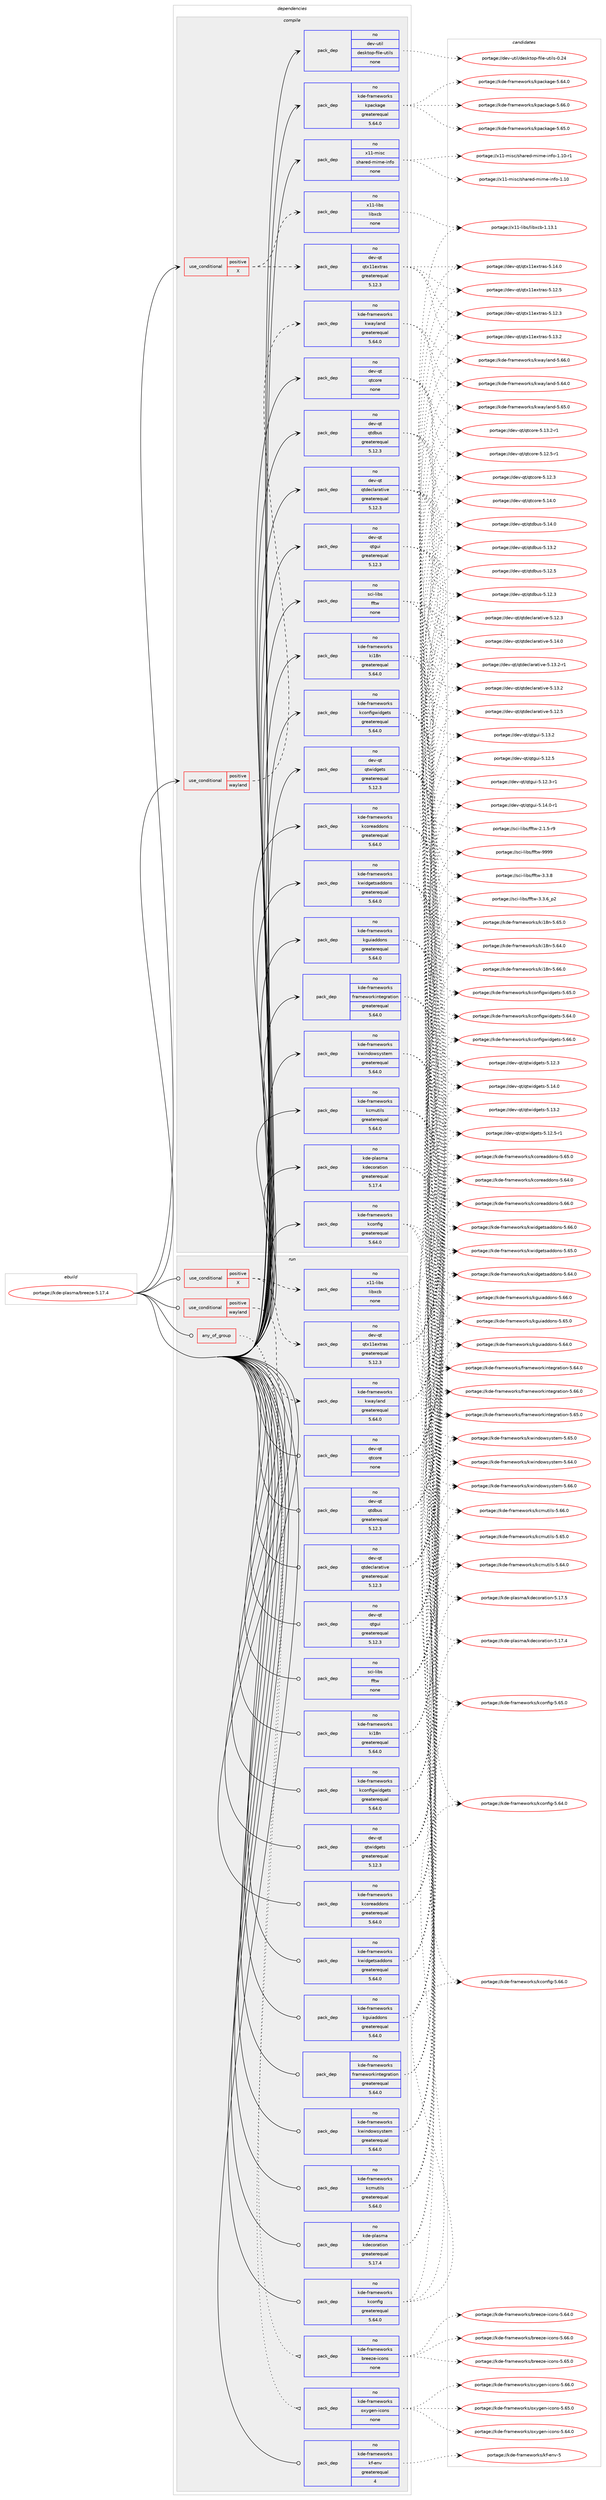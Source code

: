 digraph prolog {

# *************
# Graph options
# *************

newrank=true;
concentrate=true;
compound=true;
graph [rankdir=LR,fontname=Helvetica,fontsize=10,ranksep=1.5];#, ranksep=2.5, nodesep=0.2];
edge  [arrowhead=vee];
node  [fontname=Helvetica,fontsize=10];

# **********
# The ebuild
# **********

subgraph cluster_leftcol {
color=gray;
rank=same;
label=<<i>ebuild</i>>;
id [label="portage://kde-plasma/breeze-5.17.4", color=red, width=4, href="../kde-plasma/breeze-5.17.4.svg"];
}

# ****************
# The dependencies
# ****************

subgraph cluster_midcol {
color=gray;
label=<<i>dependencies</i>>;
subgraph cluster_compile {
fillcolor="#eeeeee";
style=filled;
label=<<i>compile</i>>;
subgraph cond55020 {
dependency242885 [label=<<TABLE BORDER="0" CELLBORDER="1" CELLSPACING="0" CELLPADDING="4"><TR><TD ROWSPAN="3" CELLPADDING="10">use_conditional</TD></TR><TR><TD>positive</TD></TR><TR><TD>X</TD></TR></TABLE>>, shape=none, color=red];
subgraph pack184090 {
dependency242886 [label=<<TABLE BORDER="0" CELLBORDER="1" CELLSPACING="0" CELLPADDING="4" WIDTH="220"><TR><TD ROWSPAN="6" CELLPADDING="30">pack_dep</TD></TR><TR><TD WIDTH="110">no</TD></TR><TR><TD>dev-qt</TD></TR><TR><TD>qtx11extras</TD></TR><TR><TD>greaterequal</TD></TR><TR><TD>5.12.3</TD></TR></TABLE>>, shape=none, color=blue];
}
dependency242885:e -> dependency242886:w [weight=20,style="dashed",arrowhead="vee"];
subgraph pack184091 {
dependency242887 [label=<<TABLE BORDER="0" CELLBORDER="1" CELLSPACING="0" CELLPADDING="4" WIDTH="220"><TR><TD ROWSPAN="6" CELLPADDING="30">pack_dep</TD></TR><TR><TD WIDTH="110">no</TD></TR><TR><TD>x11-libs</TD></TR><TR><TD>libxcb</TD></TR><TR><TD>none</TD></TR><TR><TD></TD></TR></TABLE>>, shape=none, color=blue];
}
dependency242885:e -> dependency242887:w [weight=20,style="dashed",arrowhead="vee"];
}
id:e -> dependency242885:w [weight=20,style="solid",arrowhead="vee"];
subgraph cond55021 {
dependency242888 [label=<<TABLE BORDER="0" CELLBORDER="1" CELLSPACING="0" CELLPADDING="4"><TR><TD ROWSPAN="3" CELLPADDING="10">use_conditional</TD></TR><TR><TD>positive</TD></TR><TR><TD>wayland</TD></TR></TABLE>>, shape=none, color=red];
subgraph pack184092 {
dependency242889 [label=<<TABLE BORDER="0" CELLBORDER="1" CELLSPACING="0" CELLPADDING="4" WIDTH="220"><TR><TD ROWSPAN="6" CELLPADDING="30">pack_dep</TD></TR><TR><TD WIDTH="110">no</TD></TR><TR><TD>kde-frameworks</TD></TR><TR><TD>kwayland</TD></TR><TR><TD>greaterequal</TD></TR><TR><TD>5.64.0</TD></TR></TABLE>>, shape=none, color=blue];
}
dependency242888:e -> dependency242889:w [weight=20,style="dashed",arrowhead="vee"];
}
id:e -> dependency242888:w [weight=20,style="solid",arrowhead="vee"];
subgraph pack184093 {
dependency242890 [label=<<TABLE BORDER="0" CELLBORDER="1" CELLSPACING="0" CELLPADDING="4" WIDTH="220"><TR><TD ROWSPAN="6" CELLPADDING="30">pack_dep</TD></TR><TR><TD WIDTH="110">no</TD></TR><TR><TD>dev-qt</TD></TR><TR><TD>qtcore</TD></TR><TR><TD>none</TD></TR><TR><TD></TD></TR></TABLE>>, shape=none, color=blue];
}
id:e -> dependency242890:w [weight=20,style="solid",arrowhead="vee"];
subgraph pack184094 {
dependency242891 [label=<<TABLE BORDER="0" CELLBORDER="1" CELLSPACING="0" CELLPADDING="4" WIDTH="220"><TR><TD ROWSPAN="6" CELLPADDING="30">pack_dep</TD></TR><TR><TD WIDTH="110">no</TD></TR><TR><TD>dev-qt</TD></TR><TR><TD>qtdbus</TD></TR><TR><TD>greaterequal</TD></TR><TR><TD>5.12.3</TD></TR></TABLE>>, shape=none, color=blue];
}
id:e -> dependency242891:w [weight=20,style="solid",arrowhead="vee"];
subgraph pack184095 {
dependency242892 [label=<<TABLE BORDER="0" CELLBORDER="1" CELLSPACING="0" CELLPADDING="4" WIDTH="220"><TR><TD ROWSPAN="6" CELLPADDING="30">pack_dep</TD></TR><TR><TD WIDTH="110">no</TD></TR><TR><TD>dev-qt</TD></TR><TR><TD>qtdeclarative</TD></TR><TR><TD>greaterequal</TD></TR><TR><TD>5.12.3</TD></TR></TABLE>>, shape=none, color=blue];
}
id:e -> dependency242892:w [weight=20,style="solid",arrowhead="vee"];
subgraph pack184096 {
dependency242893 [label=<<TABLE BORDER="0" CELLBORDER="1" CELLSPACING="0" CELLPADDING="4" WIDTH="220"><TR><TD ROWSPAN="6" CELLPADDING="30">pack_dep</TD></TR><TR><TD WIDTH="110">no</TD></TR><TR><TD>dev-qt</TD></TR><TR><TD>qtgui</TD></TR><TR><TD>greaterequal</TD></TR><TR><TD>5.12.3</TD></TR></TABLE>>, shape=none, color=blue];
}
id:e -> dependency242893:w [weight=20,style="solid",arrowhead="vee"];
subgraph pack184097 {
dependency242894 [label=<<TABLE BORDER="0" CELLBORDER="1" CELLSPACING="0" CELLPADDING="4" WIDTH="220"><TR><TD ROWSPAN="6" CELLPADDING="30">pack_dep</TD></TR><TR><TD WIDTH="110">no</TD></TR><TR><TD>dev-qt</TD></TR><TR><TD>qtwidgets</TD></TR><TR><TD>greaterequal</TD></TR><TR><TD>5.12.3</TD></TR></TABLE>>, shape=none, color=blue];
}
id:e -> dependency242894:w [weight=20,style="solid",arrowhead="vee"];
subgraph pack184098 {
dependency242895 [label=<<TABLE BORDER="0" CELLBORDER="1" CELLSPACING="0" CELLPADDING="4" WIDTH="220"><TR><TD ROWSPAN="6" CELLPADDING="30">pack_dep</TD></TR><TR><TD WIDTH="110">no</TD></TR><TR><TD>dev-util</TD></TR><TR><TD>desktop-file-utils</TD></TR><TR><TD>none</TD></TR><TR><TD></TD></TR></TABLE>>, shape=none, color=blue];
}
id:e -> dependency242895:w [weight=20,style="solid",arrowhead="vee"];
subgraph pack184099 {
dependency242896 [label=<<TABLE BORDER="0" CELLBORDER="1" CELLSPACING="0" CELLPADDING="4" WIDTH="220"><TR><TD ROWSPAN="6" CELLPADDING="30">pack_dep</TD></TR><TR><TD WIDTH="110">no</TD></TR><TR><TD>kde-frameworks</TD></TR><TR><TD>frameworkintegration</TD></TR><TR><TD>greaterequal</TD></TR><TR><TD>5.64.0</TD></TR></TABLE>>, shape=none, color=blue];
}
id:e -> dependency242896:w [weight=20,style="solid",arrowhead="vee"];
subgraph pack184100 {
dependency242897 [label=<<TABLE BORDER="0" CELLBORDER="1" CELLSPACING="0" CELLPADDING="4" WIDTH="220"><TR><TD ROWSPAN="6" CELLPADDING="30">pack_dep</TD></TR><TR><TD WIDTH="110">no</TD></TR><TR><TD>kde-frameworks</TD></TR><TR><TD>kcmutils</TD></TR><TR><TD>greaterequal</TD></TR><TR><TD>5.64.0</TD></TR></TABLE>>, shape=none, color=blue];
}
id:e -> dependency242897:w [weight=20,style="solid",arrowhead="vee"];
subgraph pack184101 {
dependency242898 [label=<<TABLE BORDER="0" CELLBORDER="1" CELLSPACING="0" CELLPADDING="4" WIDTH="220"><TR><TD ROWSPAN="6" CELLPADDING="30">pack_dep</TD></TR><TR><TD WIDTH="110">no</TD></TR><TR><TD>kde-frameworks</TD></TR><TR><TD>kconfig</TD></TR><TR><TD>greaterequal</TD></TR><TR><TD>5.64.0</TD></TR></TABLE>>, shape=none, color=blue];
}
id:e -> dependency242898:w [weight=20,style="solid",arrowhead="vee"];
subgraph pack184102 {
dependency242899 [label=<<TABLE BORDER="0" CELLBORDER="1" CELLSPACING="0" CELLPADDING="4" WIDTH="220"><TR><TD ROWSPAN="6" CELLPADDING="30">pack_dep</TD></TR><TR><TD WIDTH="110">no</TD></TR><TR><TD>kde-frameworks</TD></TR><TR><TD>kconfigwidgets</TD></TR><TR><TD>greaterequal</TD></TR><TR><TD>5.64.0</TD></TR></TABLE>>, shape=none, color=blue];
}
id:e -> dependency242899:w [weight=20,style="solid",arrowhead="vee"];
subgraph pack184103 {
dependency242900 [label=<<TABLE BORDER="0" CELLBORDER="1" CELLSPACING="0" CELLPADDING="4" WIDTH="220"><TR><TD ROWSPAN="6" CELLPADDING="30">pack_dep</TD></TR><TR><TD WIDTH="110">no</TD></TR><TR><TD>kde-frameworks</TD></TR><TR><TD>kcoreaddons</TD></TR><TR><TD>greaterequal</TD></TR><TR><TD>5.64.0</TD></TR></TABLE>>, shape=none, color=blue];
}
id:e -> dependency242900:w [weight=20,style="solid",arrowhead="vee"];
subgraph pack184104 {
dependency242901 [label=<<TABLE BORDER="0" CELLBORDER="1" CELLSPACING="0" CELLPADDING="4" WIDTH="220"><TR><TD ROWSPAN="6" CELLPADDING="30">pack_dep</TD></TR><TR><TD WIDTH="110">no</TD></TR><TR><TD>kde-frameworks</TD></TR><TR><TD>kguiaddons</TD></TR><TR><TD>greaterequal</TD></TR><TR><TD>5.64.0</TD></TR></TABLE>>, shape=none, color=blue];
}
id:e -> dependency242901:w [weight=20,style="solid",arrowhead="vee"];
subgraph pack184105 {
dependency242902 [label=<<TABLE BORDER="0" CELLBORDER="1" CELLSPACING="0" CELLPADDING="4" WIDTH="220"><TR><TD ROWSPAN="6" CELLPADDING="30">pack_dep</TD></TR><TR><TD WIDTH="110">no</TD></TR><TR><TD>kde-frameworks</TD></TR><TR><TD>ki18n</TD></TR><TR><TD>greaterequal</TD></TR><TR><TD>5.64.0</TD></TR></TABLE>>, shape=none, color=blue];
}
id:e -> dependency242902:w [weight=20,style="solid",arrowhead="vee"];
subgraph pack184106 {
dependency242903 [label=<<TABLE BORDER="0" CELLBORDER="1" CELLSPACING="0" CELLPADDING="4" WIDTH="220"><TR><TD ROWSPAN="6" CELLPADDING="30">pack_dep</TD></TR><TR><TD WIDTH="110">no</TD></TR><TR><TD>kde-frameworks</TD></TR><TR><TD>kpackage</TD></TR><TR><TD>greaterequal</TD></TR><TR><TD>5.64.0</TD></TR></TABLE>>, shape=none, color=blue];
}
id:e -> dependency242903:w [weight=20,style="solid",arrowhead="vee"];
subgraph pack184107 {
dependency242904 [label=<<TABLE BORDER="0" CELLBORDER="1" CELLSPACING="0" CELLPADDING="4" WIDTH="220"><TR><TD ROWSPAN="6" CELLPADDING="30">pack_dep</TD></TR><TR><TD WIDTH="110">no</TD></TR><TR><TD>kde-frameworks</TD></TR><TR><TD>kwidgetsaddons</TD></TR><TR><TD>greaterequal</TD></TR><TR><TD>5.64.0</TD></TR></TABLE>>, shape=none, color=blue];
}
id:e -> dependency242904:w [weight=20,style="solid",arrowhead="vee"];
subgraph pack184108 {
dependency242905 [label=<<TABLE BORDER="0" CELLBORDER="1" CELLSPACING="0" CELLPADDING="4" WIDTH="220"><TR><TD ROWSPAN="6" CELLPADDING="30">pack_dep</TD></TR><TR><TD WIDTH="110">no</TD></TR><TR><TD>kde-frameworks</TD></TR><TR><TD>kwindowsystem</TD></TR><TR><TD>greaterequal</TD></TR><TR><TD>5.64.0</TD></TR></TABLE>>, shape=none, color=blue];
}
id:e -> dependency242905:w [weight=20,style="solid",arrowhead="vee"];
subgraph pack184109 {
dependency242906 [label=<<TABLE BORDER="0" CELLBORDER="1" CELLSPACING="0" CELLPADDING="4" WIDTH="220"><TR><TD ROWSPAN="6" CELLPADDING="30">pack_dep</TD></TR><TR><TD WIDTH="110">no</TD></TR><TR><TD>kde-plasma</TD></TR><TR><TD>kdecoration</TD></TR><TR><TD>greaterequal</TD></TR><TR><TD>5.17.4</TD></TR></TABLE>>, shape=none, color=blue];
}
id:e -> dependency242906:w [weight=20,style="solid",arrowhead="vee"];
subgraph pack184110 {
dependency242907 [label=<<TABLE BORDER="0" CELLBORDER="1" CELLSPACING="0" CELLPADDING="4" WIDTH="220"><TR><TD ROWSPAN="6" CELLPADDING="30">pack_dep</TD></TR><TR><TD WIDTH="110">no</TD></TR><TR><TD>sci-libs</TD></TR><TR><TD>fftw</TD></TR><TR><TD>none</TD></TR><TR><TD></TD></TR></TABLE>>, shape=none, color=blue];
}
id:e -> dependency242907:w [weight=20,style="solid",arrowhead="vee"];
subgraph pack184111 {
dependency242908 [label=<<TABLE BORDER="0" CELLBORDER="1" CELLSPACING="0" CELLPADDING="4" WIDTH="220"><TR><TD ROWSPAN="6" CELLPADDING="30">pack_dep</TD></TR><TR><TD WIDTH="110">no</TD></TR><TR><TD>x11-misc</TD></TR><TR><TD>shared-mime-info</TD></TR><TR><TD>none</TD></TR><TR><TD></TD></TR></TABLE>>, shape=none, color=blue];
}
id:e -> dependency242908:w [weight=20,style="solid",arrowhead="vee"];
}
subgraph cluster_compileandrun {
fillcolor="#eeeeee";
style=filled;
label=<<i>compile and run</i>>;
}
subgraph cluster_run {
fillcolor="#eeeeee";
style=filled;
label=<<i>run</i>>;
subgraph any3590 {
dependency242909 [label=<<TABLE BORDER="0" CELLBORDER="1" CELLSPACING="0" CELLPADDING="4"><TR><TD CELLPADDING="10">any_of_group</TD></TR></TABLE>>, shape=none, color=red];subgraph pack184112 {
dependency242910 [label=<<TABLE BORDER="0" CELLBORDER="1" CELLSPACING="0" CELLPADDING="4" WIDTH="220"><TR><TD ROWSPAN="6" CELLPADDING="30">pack_dep</TD></TR><TR><TD WIDTH="110">no</TD></TR><TR><TD>kde-frameworks</TD></TR><TR><TD>breeze-icons</TD></TR><TR><TD>none</TD></TR><TR><TD></TD></TR></TABLE>>, shape=none, color=blue];
}
dependency242909:e -> dependency242910:w [weight=20,style="dotted",arrowhead="oinv"];
subgraph pack184113 {
dependency242911 [label=<<TABLE BORDER="0" CELLBORDER="1" CELLSPACING="0" CELLPADDING="4" WIDTH="220"><TR><TD ROWSPAN="6" CELLPADDING="30">pack_dep</TD></TR><TR><TD WIDTH="110">no</TD></TR><TR><TD>kde-frameworks</TD></TR><TR><TD>oxygen-icons</TD></TR><TR><TD>none</TD></TR><TR><TD></TD></TR></TABLE>>, shape=none, color=blue];
}
dependency242909:e -> dependency242911:w [weight=20,style="dotted",arrowhead="oinv"];
}
id:e -> dependency242909:w [weight=20,style="solid",arrowhead="odot"];
subgraph cond55022 {
dependency242912 [label=<<TABLE BORDER="0" CELLBORDER="1" CELLSPACING="0" CELLPADDING="4"><TR><TD ROWSPAN="3" CELLPADDING="10">use_conditional</TD></TR><TR><TD>positive</TD></TR><TR><TD>X</TD></TR></TABLE>>, shape=none, color=red];
subgraph pack184114 {
dependency242913 [label=<<TABLE BORDER="0" CELLBORDER="1" CELLSPACING="0" CELLPADDING="4" WIDTH="220"><TR><TD ROWSPAN="6" CELLPADDING="30">pack_dep</TD></TR><TR><TD WIDTH="110">no</TD></TR><TR><TD>dev-qt</TD></TR><TR><TD>qtx11extras</TD></TR><TR><TD>greaterequal</TD></TR><TR><TD>5.12.3</TD></TR></TABLE>>, shape=none, color=blue];
}
dependency242912:e -> dependency242913:w [weight=20,style="dashed",arrowhead="vee"];
subgraph pack184115 {
dependency242914 [label=<<TABLE BORDER="0" CELLBORDER="1" CELLSPACING="0" CELLPADDING="4" WIDTH="220"><TR><TD ROWSPAN="6" CELLPADDING="30">pack_dep</TD></TR><TR><TD WIDTH="110">no</TD></TR><TR><TD>x11-libs</TD></TR><TR><TD>libxcb</TD></TR><TR><TD>none</TD></TR><TR><TD></TD></TR></TABLE>>, shape=none, color=blue];
}
dependency242912:e -> dependency242914:w [weight=20,style="dashed",arrowhead="vee"];
}
id:e -> dependency242912:w [weight=20,style="solid",arrowhead="odot"];
subgraph cond55023 {
dependency242915 [label=<<TABLE BORDER="0" CELLBORDER="1" CELLSPACING="0" CELLPADDING="4"><TR><TD ROWSPAN="3" CELLPADDING="10">use_conditional</TD></TR><TR><TD>positive</TD></TR><TR><TD>wayland</TD></TR></TABLE>>, shape=none, color=red];
subgraph pack184116 {
dependency242916 [label=<<TABLE BORDER="0" CELLBORDER="1" CELLSPACING="0" CELLPADDING="4" WIDTH="220"><TR><TD ROWSPAN="6" CELLPADDING="30">pack_dep</TD></TR><TR><TD WIDTH="110">no</TD></TR><TR><TD>kde-frameworks</TD></TR><TR><TD>kwayland</TD></TR><TR><TD>greaterequal</TD></TR><TR><TD>5.64.0</TD></TR></TABLE>>, shape=none, color=blue];
}
dependency242915:e -> dependency242916:w [weight=20,style="dashed",arrowhead="vee"];
}
id:e -> dependency242915:w [weight=20,style="solid",arrowhead="odot"];
subgraph pack184117 {
dependency242917 [label=<<TABLE BORDER="0" CELLBORDER="1" CELLSPACING="0" CELLPADDING="4" WIDTH="220"><TR><TD ROWSPAN="6" CELLPADDING="30">pack_dep</TD></TR><TR><TD WIDTH="110">no</TD></TR><TR><TD>dev-qt</TD></TR><TR><TD>qtcore</TD></TR><TR><TD>none</TD></TR><TR><TD></TD></TR></TABLE>>, shape=none, color=blue];
}
id:e -> dependency242917:w [weight=20,style="solid",arrowhead="odot"];
subgraph pack184118 {
dependency242918 [label=<<TABLE BORDER="0" CELLBORDER="1" CELLSPACING="0" CELLPADDING="4" WIDTH="220"><TR><TD ROWSPAN="6" CELLPADDING="30">pack_dep</TD></TR><TR><TD WIDTH="110">no</TD></TR><TR><TD>dev-qt</TD></TR><TR><TD>qtdbus</TD></TR><TR><TD>greaterequal</TD></TR><TR><TD>5.12.3</TD></TR></TABLE>>, shape=none, color=blue];
}
id:e -> dependency242918:w [weight=20,style="solid",arrowhead="odot"];
subgraph pack184119 {
dependency242919 [label=<<TABLE BORDER="0" CELLBORDER="1" CELLSPACING="0" CELLPADDING="4" WIDTH="220"><TR><TD ROWSPAN="6" CELLPADDING="30">pack_dep</TD></TR><TR><TD WIDTH="110">no</TD></TR><TR><TD>dev-qt</TD></TR><TR><TD>qtdeclarative</TD></TR><TR><TD>greaterequal</TD></TR><TR><TD>5.12.3</TD></TR></TABLE>>, shape=none, color=blue];
}
id:e -> dependency242919:w [weight=20,style="solid",arrowhead="odot"];
subgraph pack184120 {
dependency242920 [label=<<TABLE BORDER="0" CELLBORDER="1" CELLSPACING="0" CELLPADDING="4" WIDTH="220"><TR><TD ROWSPAN="6" CELLPADDING="30">pack_dep</TD></TR><TR><TD WIDTH="110">no</TD></TR><TR><TD>dev-qt</TD></TR><TR><TD>qtgui</TD></TR><TR><TD>greaterequal</TD></TR><TR><TD>5.12.3</TD></TR></TABLE>>, shape=none, color=blue];
}
id:e -> dependency242920:w [weight=20,style="solid",arrowhead="odot"];
subgraph pack184121 {
dependency242921 [label=<<TABLE BORDER="0" CELLBORDER="1" CELLSPACING="0" CELLPADDING="4" WIDTH="220"><TR><TD ROWSPAN="6" CELLPADDING="30">pack_dep</TD></TR><TR><TD WIDTH="110">no</TD></TR><TR><TD>dev-qt</TD></TR><TR><TD>qtwidgets</TD></TR><TR><TD>greaterequal</TD></TR><TR><TD>5.12.3</TD></TR></TABLE>>, shape=none, color=blue];
}
id:e -> dependency242921:w [weight=20,style="solid",arrowhead="odot"];
subgraph pack184122 {
dependency242922 [label=<<TABLE BORDER="0" CELLBORDER="1" CELLSPACING="0" CELLPADDING="4" WIDTH="220"><TR><TD ROWSPAN="6" CELLPADDING="30">pack_dep</TD></TR><TR><TD WIDTH="110">no</TD></TR><TR><TD>kde-frameworks</TD></TR><TR><TD>frameworkintegration</TD></TR><TR><TD>greaterequal</TD></TR><TR><TD>5.64.0</TD></TR></TABLE>>, shape=none, color=blue];
}
id:e -> dependency242922:w [weight=20,style="solid",arrowhead="odot"];
subgraph pack184123 {
dependency242923 [label=<<TABLE BORDER="0" CELLBORDER="1" CELLSPACING="0" CELLPADDING="4" WIDTH="220"><TR><TD ROWSPAN="6" CELLPADDING="30">pack_dep</TD></TR><TR><TD WIDTH="110">no</TD></TR><TR><TD>kde-frameworks</TD></TR><TR><TD>kcmutils</TD></TR><TR><TD>greaterequal</TD></TR><TR><TD>5.64.0</TD></TR></TABLE>>, shape=none, color=blue];
}
id:e -> dependency242923:w [weight=20,style="solid",arrowhead="odot"];
subgraph pack184124 {
dependency242924 [label=<<TABLE BORDER="0" CELLBORDER="1" CELLSPACING="0" CELLPADDING="4" WIDTH="220"><TR><TD ROWSPAN="6" CELLPADDING="30">pack_dep</TD></TR><TR><TD WIDTH="110">no</TD></TR><TR><TD>kde-frameworks</TD></TR><TR><TD>kconfig</TD></TR><TR><TD>greaterequal</TD></TR><TR><TD>5.64.0</TD></TR></TABLE>>, shape=none, color=blue];
}
id:e -> dependency242924:w [weight=20,style="solid",arrowhead="odot"];
subgraph pack184125 {
dependency242925 [label=<<TABLE BORDER="0" CELLBORDER="1" CELLSPACING="0" CELLPADDING="4" WIDTH="220"><TR><TD ROWSPAN="6" CELLPADDING="30">pack_dep</TD></TR><TR><TD WIDTH="110">no</TD></TR><TR><TD>kde-frameworks</TD></TR><TR><TD>kconfigwidgets</TD></TR><TR><TD>greaterequal</TD></TR><TR><TD>5.64.0</TD></TR></TABLE>>, shape=none, color=blue];
}
id:e -> dependency242925:w [weight=20,style="solid",arrowhead="odot"];
subgraph pack184126 {
dependency242926 [label=<<TABLE BORDER="0" CELLBORDER="1" CELLSPACING="0" CELLPADDING="4" WIDTH="220"><TR><TD ROWSPAN="6" CELLPADDING="30">pack_dep</TD></TR><TR><TD WIDTH="110">no</TD></TR><TR><TD>kde-frameworks</TD></TR><TR><TD>kcoreaddons</TD></TR><TR><TD>greaterequal</TD></TR><TR><TD>5.64.0</TD></TR></TABLE>>, shape=none, color=blue];
}
id:e -> dependency242926:w [weight=20,style="solid",arrowhead="odot"];
subgraph pack184127 {
dependency242927 [label=<<TABLE BORDER="0" CELLBORDER="1" CELLSPACING="0" CELLPADDING="4" WIDTH="220"><TR><TD ROWSPAN="6" CELLPADDING="30">pack_dep</TD></TR><TR><TD WIDTH="110">no</TD></TR><TR><TD>kde-frameworks</TD></TR><TR><TD>kf-env</TD></TR><TR><TD>greaterequal</TD></TR><TR><TD>4</TD></TR></TABLE>>, shape=none, color=blue];
}
id:e -> dependency242927:w [weight=20,style="solid",arrowhead="odot"];
subgraph pack184128 {
dependency242928 [label=<<TABLE BORDER="0" CELLBORDER="1" CELLSPACING="0" CELLPADDING="4" WIDTH="220"><TR><TD ROWSPAN="6" CELLPADDING="30">pack_dep</TD></TR><TR><TD WIDTH="110">no</TD></TR><TR><TD>kde-frameworks</TD></TR><TR><TD>kguiaddons</TD></TR><TR><TD>greaterequal</TD></TR><TR><TD>5.64.0</TD></TR></TABLE>>, shape=none, color=blue];
}
id:e -> dependency242928:w [weight=20,style="solid",arrowhead="odot"];
subgraph pack184129 {
dependency242929 [label=<<TABLE BORDER="0" CELLBORDER="1" CELLSPACING="0" CELLPADDING="4" WIDTH="220"><TR><TD ROWSPAN="6" CELLPADDING="30">pack_dep</TD></TR><TR><TD WIDTH="110">no</TD></TR><TR><TD>kde-frameworks</TD></TR><TR><TD>ki18n</TD></TR><TR><TD>greaterequal</TD></TR><TR><TD>5.64.0</TD></TR></TABLE>>, shape=none, color=blue];
}
id:e -> dependency242929:w [weight=20,style="solid",arrowhead="odot"];
subgraph pack184130 {
dependency242930 [label=<<TABLE BORDER="0" CELLBORDER="1" CELLSPACING="0" CELLPADDING="4" WIDTH="220"><TR><TD ROWSPAN="6" CELLPADDING="30">pack_dep</TD></TR><TR><TD WIDTH="110">no</TD></TR><TR><TD>kde-frameworks</TD></TR><TR><TD>kwidgetsaddons</TD></TR><TR><TD>greaterequal</TD></TR><TR><TD>5.64.0</TD></TR></TABLE>>, shape=none, color=blue];
}
id:e -> dependency242930:w [weight=20,style="solid",arrowhead="odot"];
subgraph pack184131 {
dependency242931 [label=<<TABLE BORDER="0" CELLBORDER="1" CELLSPACING="0" CELLPADDING="4" WIDTH="220"><TR><TD ROWSPAN="6" CELLPADDING="30">pack_dep</TD></TR><TR><TD WIDTH="110">no</TD></TR><TR><TD>kde-frameworks</TD></TR><TR><TD>kwindowsystem</TD></TR><TR><TD>greaterequal</TD></TR><TR><TD>5.64.0</TD></TR></TABLE>>, shape=none, color=blue];
}
id:e -> dependency242931:w [weight=20,style="solid",arrowhead="odot"];
subgraph pack184132 {
dependency242932 [label=<<TABLE BORDER="0" CELLBORDER="1" CELLSPACING="0" CELLPADDING="4" WIDTH="220"><TR><TD ROWSPAN="6" CELLPADDING="30">pack_dep</TD></TR><TR><TD WIDTH="110">no</TD></TR><TR><TD>kde-plasma</TD></TR><TR><TD>kdecoration</TD></TR><TR><TD>greaterequal</TD></TR><TR><TD>5.17.4</TD></TR></TABLE>>, shape=none, color=blue];
}
id:e -> dependency242932:w [weight=20,style="solid",arrowhead="odot"];
subgraph pack184133 {
dependency242933 [label=<<TABLE BORDER="0" CELLBORDER="1" CELLSPACING="0" CELLPADDING="4" WIDTH="220"><TR><TD ROWSPAN="6" CELLPADDING="30">pack_dep</TD></TR><TR><TD WIDTH="110">no</TD></TR><TR><TD>sci-libs</TD></TR><TR><TD>fftw</TD></TR><TR><TD>none</TD></TR><TR><TD></TD></TR></TABLE>>, shape=none, color=blue];
}
id:e -> dependency242933:w [weight=20,style="solid",arrowhead="odot"];
}
}

# **************
# The candidates
# **************

subgraph cluster_choices {
rank=same;
color=gray;
label=<<i>candidates</i>>;

subgraph choice184090 {
color=black;
nodesep=1;
choice100101118451131164711311612049491011201161149711545534649524648 [label="portage://dev-qt/qtx11extras-5.14.0", color=red, width=4,href="../dev-qt/qtx11extras-5.14.0.svg"];
choice100101118451131164711311612049491011201161149711545534649514650 [label="portage://dev-qt/qtx11extras-5.13.2", color=red, width=4,href="../dev-qt/qtx11extras-5.13.2.svg"];
choice100101118451131164711311612049491011201161149711545534649504653 [label="portage://dev-qt/qtx11extras-5.12.5", color=red, width=4,href="../dev-qt/qtx11extras-5.12.5.svg"];
choice100101118451131164711311612049491011201161149711545534649504651 [label="portage://dev-qt/qtx11extras-5.12.3", color=red, width=4,href="../dev-qt/qtx11extras-5.12.3.svg"];
dependency242886:e -> choice100101118451131164711311612049491011201161149711545534649524648:w [style=dotted,weight="100"];
dependency242886:e -> choice100101118451131164711311612049491011201161149711545534649514650:w [style=dotted,weight="100"];
dependency242886:e -> choice100101118451131164711311612049491011201161149711545534649504653:w [style=dotted,weight="100"];
dependency242886:e -> choice100101118451131164711311612049491011201161149711545534649504651:w [style=dotted,weight="100"];
}
subgraph choice184091 {
color=black;
nodesep=1;
choice120494945108105981154710810598120999845494649514649 [label="portage://x11-libs/libxcb-1.13.1", color=red, width=4,href="../x11-libs/libxcb-1.13.1.svg"];
dependency242887:e -> choice120494945108105981154710810598120999845494649514649:w [style=dotted,weight="100"];
}
subgraph choice184092 {
color=black;
nodesep=1;
choice107100101451021149710910111911111410711547107119971211089711010045534654544648 [label="portage://kde-frameworks/kwayland-5.66.0", color=red, width=4,href="../kde-frameworks/kwayland-5.66.0.svg"];
choice107100101451021149710910111911111410711547107119971211089711010045534654534648 [label="portage://kde-frameworks/kwayland-5.65.0", color=red, width=4,href="../kde-frameworks/kwayland-5.65.0.svg"];
choice107100101451021149710910111911111410711547107119971211089711010045534654524648 [label="portage://kde-frameworks/kwayland-5.64.0", color=red, width=4,href="../kde-frameworks/kwayland-5.64.0.svg"];
dependency242889:e -> choice107100101451021149710910111911111410711547107119971211089711010045534654544648:w [style=dotted,weight="100"];
dependency242889:e -> choice107100101451021149710910111911111410711547107119971211089711010045534654534648:w [style=dotted,weight="100"];
dependency242889:e -> choice107100101451021149710910111911111410711547107119971211089711010045534654524648:w [style=dotted,weight="100"];
}
subgraph choice184093 {
color=black;
nodesep=1;
choice10010111845113116471131169911111410145534649524648 [label="portage://dev-qt/qtcore-5.14.0", color=red, width=4,href="../dev-qt/qtcore-5.14.0.svg"];
choice100101118451131164711311699111114101455346495146504511449 [label="portage://dev-qt/qtcore-5.13.2-r1", color=red, width=4,href="../dev-qt/qtcore-5.13.2-r1.svg"];
choice100101118451131164711311699111114101455346495046534511449 [label="portage://dev-qt/qtcore-5.12.5-r1", color=red, width=4,href="../dev-qt/qtcore-5.12.5-r1.svg"];
choice10010111845113116471131169911111410145534649504651 [label="portage://dev-qt/qtcore-5.12.3", color=red, width=4,href="../dev-qt/qtcore-5.12.3.svg"];
dependency242890:e -> choice10010111845113116471131169911111410145534649524648:w [style=dotted,weight="100"];
dependency242890:e -> choice100101118451131164711311699111114101455346495146504511449:w [style=dotted,weight="100"];
dependency242890:e -> choice100101118451131164711311699111114101455346495046534511449:w [style=dotted,weight="100"];
dependency242890:e -> choice10010111845113116471131169911111410145534649504651:w [style=dotted,weight="100"];
}
subgraph choice184094 {
color=black;
nodesep=1;
choice10010111845113116471131161009811711545534649524648 [label="portage://dev-qt/qtdbus-5.14.0", color=red, width=4,href="../dev-qt/qtdbus-5.14.0.svg"];
choice10010111845113116471131161009811711545534649514650 [label="portage://dev-qt/qtdbus-5.13.2", color=red, width=4,href="../dev-qt/qtdbus-5.13.2.svg"];
choice10010111845113116471131161009811711545534649504653 [label="portage://dev-qt/qtdbus-5.12.5", color=red, width=4,href="../dev-qt/qtdbus-5.12.5.svg"];
choice10010111845113116471131161009811711545534649504651 [label="portage://dev-qt/qtdbus-5.12.3", color=red, width=4,href="../dev-qt/qtdbus-5.12.3.svg"];
dependency242891:e -> choice10010111845113116471131161009811711545534649524648:w [style=dotted,weight="100"];
dependency242891:e -> choice10010111845113116471131161009811711545534649514650:w [style=dotted,weight="100"];
dependency242891:e -> choice10010111845113116471131161009811711545534649504653:w [style=dotted,weight="100"];
dependency242891:e -> choice10010111845113116471131161009811711545534649504651:w [style=dotted,weight="100"];
}
subgraph choice184095 {
color=black;
nodesep=1;
choice100101118451131164711311610010199108971149711610511810145534649524648 [label="portage://dev-qt/qtdeclarative-5.14.0", color=red, width=4,href="../dev-qt/qtdeclarative-5.14.0.svg"];
choice1001011184511311647113116100101991089711497116105118101455346495146504511449 [label="portage://dev-qt/qtdeclarative-5.13.2-r1", color=red, width=4,href="../dev-qt/qtdeclarative-5.13.2-r1.svg"];
choice100101118451131164711311610010199108971149711610511810145534649514650 [label="portage://dev-qt/qtdeclarative-5.13.2", color=red, width=4,href="../dev-qt/qtdeclarative-5.13.2.svg"];
choice100101118451131164711311610010199108971149711610511810145534649504653 [label="portage://dev-qt/qtdeclarative-5.12.5", color=red, width=4,href="../dev-qt/qtdeclarative-5.12.5.svg"];
choice100101118451131164711311610010199108971149711610511810145534649504651 [label="portage://dev-qt/qtdeclarative-5.12.3", color=red, width=4,href="../dev-qt/qtdeclarative-5.12.3.svg"];
dependency242892:e -> choice100101118451131164711311610010199108971149711610511810145534649524648:w [style=dotted,weight="100"];
dependency242892:e -> choice1001011184511311647113116100101991089711497116105118101455346495146504511449:w [style=dotted,weight="100"];
dependency242892:e -> choice100101118451131164711311610010199108971149711610511810145534649514650:w [style=dotted,weight="100"];
dependency242892:e -> choice100101118451131164711311610010199108971149711610511810145534649504653:w [style=dotted,weight="100"];
dependency242892:e -> choice100101118451131164711311610010199108971149711610511810145534649504651:w [style=dotted,weight="100"];
}
subgraph choice184096 {
color=black;
nodesep=1;
choice1001011184511311647113116103117105455346495246484511449 [label="portage://dev-qt/qtgui-5.14.0-r1", color=red, width=4,href="../dev-qt/qtgui-5.14.0-r1.svg"];
choice100101118451131164711311610311710545534649514650 [label="portage://dev-qt/qtgui-5.13.2", color=red, width=4,href="../dev-qt/qtgui-5.13.2.svg"];
choice100101118451131164711311610311710545534649504653 [label="portage://dev-qt/qtgui-5.12.5", color=red, width=4,href="../dev-qt/qtgui-5.12.5.svg"];
choice1001011184511311647113116103117105455346495046514511449 [label="portage://dev-qt/qtgui-5.12.3-r1", color=red, width=4,href="../dev-qt/qtgui-5.12.3-r1.svg"];
dependency242893:e -> choice1001011184511311647113116103117105455346495246484511449:w [style=dotted,weight="100"];
dependency242893:e -> choice100101118451131164711311610311710545534649514650:w [style=dotted,weight="100"];
dependency242893:e -> choice100101118451131164711311610311710545534649504653:w [style=dotted,weight="100"];
dependency242893:e -> choice1001011184511311647113116103117105455346495046514511449:w [style=dotted,weight="100"];
}
subgraph choice184097 {
color=black;
nodesep=1;
choice100101118451131164711311611910510010310111611545534649524648 [label="portage://dev-qt/qtwidgets-5.14.0", color=red, width=4,href="../dev-qt/qtwidgets-5.14.0.svg"];
choice100101118451131164711311611910510010310111611545534649514650 [label="portage://dev-qt/qtwidgets-5.13.2", color=red, width=4,href="../dev-qt/qtwidgets-5.13.2.svg"];
choice1001011184511311647113116119105100103101116115455346495046534511449 [label="portage://dev-qt/qtwidgets-5.12.5-r1", color=red, width=4,href="../dev-qt/qtwidgets-5.12.5-r1.svg"];
choice100101118451131164711311611910510010310111611545534649504651 [label="portage://dev-qt/qtwidgets-5.12.3", color=red, width=4,href="../dev-qt/qtwidgets-5.12.3.svg"];
dependency242894:e -> choice100101118451131164711311611910510010310111611545534649524648:w [style=dotted,weight="100"];
dependency242894:e -> choice100101118451131164711311611910510010310111611545534649514650:w [style=dotted,weight="100"];
dependency242894:e -> choice1001011184511311647113116119105100103101116115455346495046534511449:w [style=dotted,weight="100"];
dependency242894:e -> choice100101118451131164711311611910510010310111611545534649504651:w [style=dotted,weight="100"];
}
subgraph choice184098 {
color=black;
nodesep=1;
choice100101118451171161051084710010111510711611111245102105108101451171161051081154548465052 [label="portage://dev-util/desktop-file-utils-0.24", color=red, width=4,href="../dev-util/desktop-file-utils-0.24.svg"];
dependency242895:e -> choice100101118451171161051084710010111510711611111245102105108101451171161051081154548465052:w [style=dotted,weight="100"];
}
subgraph choice184099 {
color=black;
nodesep=1;
choice107100101451021149710910111911111410711547102114971091011191111141071051101161011031149711610511111045534654544648 [label="portage://kde-frameworks/frameworkintegration-5.66.0", color=red, width=4,href="../kde-frameworks/frameworkintegration-5.66.0.svg"];
choice107100101451021149710910111911111410711547102114971091011191111141071051101161011031149711610511111045534654534648 [label="portage://kde-frameworks/frameworkintegration-5.65.0", color=red, width=4,href="../kde-frameworks/frameworkintegration-5.65.0.svg"];
choice107100101451021149710910111911111410711547102114971091011191111141071051101161011031149711610511111045534654524648 [label="portage://kde-frameworks/frameworkintegration-5.64.0", color=red, width=4,href="../kde-frameworks/frameworkintegration-5.64.0.svg"];
dependency242896:e -> choice107100101451021149710910111911111410711547102114971091011191111141071051101161011031149711610511111045534654544648:w [style=dotted,weight="100"];
dependency242896:e -> choice107100101451021149710910111911111410711547102114971091011191111141071051101161011031149711610511111045534654534648:w [style=dotted,weight="100"];
dependency242896:e -> choice107100101451021149710910111911111410711547102114971091011191111141071051101161011031149711610511111045534654524648:w [style=dotted,weight="100"];
}
subgraph choice184100 {
color=black;
nodesep=1;
choice1071001014510211497109101119111114107115471079910911711610510811545534654544648 [label="portage://kde-frameworks/kcmutils-5.66.0", color=red, width=4,href="../kde-frameworks/kcmutils-5.66.0.svg"];
choice1071001014510211497109101119111114107115471079910911711610510811545534654534648 [label="portage://kde-frameworks/kcmutils-5.65.0", color=red, width=4,href="../kde-frameworks/kcmutils-5.65.0.svg"];
choice1071001014510211497109101119111114107115471079910911711610510811545534654524648 [label="portage://kde-frameworks/kcmutils-5.64.0", color=red, width=4,href="../kde-frameworks/kcmutils-5.64.0.svg"];
dependency242897:e -> choice1071001014510211497109101119111114107115471079910911711610510811545534654544648:w [style=dotted,weight="100"];
dependency242897:e -> choice1071001014510211497109101119111114107115471079910911711610510811545534654534648:w [style=dotted,weight="100"];
dependency242897:e -> choice1071001014510211497109101119111114107115471079910911711610510811545534654524648:w [style=dotted,weight="100"];
}
subgraph choice184101 {
color=black;
nodesep=1;
choice1071001014510211497109101119111114107115471079911111010210510345534654544648 [label="portage://kde-frameworks/kconfig-5.66.0", color=red, width=4,href="../kde-frameworks/kconfig-5.66.0.svg"];
choice1071001014510211497109101119111114107115471079911111010210510345534654534648 [label="portage://kde-frameworks/kconfig-5.65.0", color=red, width=4,href="../kde-frameworks/kconfig-5.65.0.svg"];
choice1071001014510211497109101119111114107115471079911111010210510345534654524648 [label="portage://kde-frameworks/kconfig-5.64.0", color=red, width=4,href="../kde-frameworks/kconfig-5.64.0.svg"];
dependency242898:e -> choice1071001014510211497109101119111114107115471079911111010210510345534654544648:w [style=dotted,weight="100"];
dependency242898:e -> choice1071001014510211497109101119111114107115471079911111010210510345534654534648:w [style=dotted,weight="100"];
dependency242898:e -> choice1071001014510211497109101119111114107115471079911111010210510345534654524648:w [style=dotted,weight="100"];
}
subgraph choice184102 {
color=black;
nodesep=1;
choice1071001014510211497109101119111114107115471079911111010210510311910510010310111611545534654544648 [label="portage://kde-frameworks/kconfigwidgets-5.66.0", color=red, width=4,href="../kde-frameworks/kconfigwidgets-5.66.0.svg"];
choice1071001014510211497109101119111114107115471079911111010210510311910510010310111611545534654534648 [label="portage://kde-frameworks/kconfigwidgets-5.65.0", color=red, width=4,href="../kde-frameworks/kconfigwidgets-5.65.0.svg"];
choice1071001014510211497109101119111114107115471079911111010210510311910510010310111611545534654524648 [label="portage://kde-frameworks/kconfigwidgets-5.64.0", color=red, width=4,href="../kde-frameworks/kconfigwidgets-5.64.0.svg"];
dependency242899:e -> choice1071001014510211497109101119111114107115471079911111010210510311910510010310111611545534654544648:w [style=dotted,weight="100"];
dependency242899:e -> choice1071001014510211497109101119111114107115471079911111010210510311910510010310111611545534654534648:w [style=dotted,weight="100"];
dependency242899:e -> choice1071001014510211497109101119111114107115471079911111010210510311910510010310111611545534654524648:w [style=dotted,weight="100"];
}
subgraph choice184103 {
color=black;
nodesep=1;
choice107100101451021149710910111911111410711547107991111141019710010011111011545534654544648 [label="portage://kde-frameworks/kcoreaddons-5.66.0", color=red, width=4,href="../kde-frameworks/kcoreaddons-5.66.0.svg"];
choice107100101451021149710910111911111410711547107991111141019710010011111011545534654534648 [label="portage://kde-frameworks/kcoreaddons-5.65.0", color=red, width=4,href="../kde-frameworks/kcoreaddons-5.65.0.svg"];
choice107100101451021149710910111911111410711547107991111141019710010011111011545534654524648 [label="portage://kde-frameworks/kcoreaddons-5.64.0", color=red, width=4,href="../kde-frameworks/kcoreaddons-5.64.0.svg"];
dependency242900:e -> choice107100101451021149710910111911111410711547107991111141019710010011111011545534654544648:w [style=dotted,weight="100"];
dependency242900:e -> choice107100101451021149710910111911111410711547107991111141019710010011111011545534654534648:w [style=dotted,weight="100"];
dependency242900:e -> choice107100101451021149710910111911111410711547107991111141019710010011111011545534654524648:w [style=dotted,weight="100"];
}
subgraph choice184104 {
color=black;
nodesep=1;
choice1071001014510211497109101119111114107115471071031171059710010011111011545534654544648 [label="portage://kde-frameworks/kguiaddons-5.66.0", color=red, width=4,href="../kde-frameworks/kguiaddons-5.66.0.svg"];
choice1071001014510211497109101119111114107115471071031171059710010011111011545534654534648 [label="portage://kde-frameworks/kguiaddons-5.65.0", color=red, width=4,href="../kde-frameworks/kguiaddons-5.65.0.svg"];
choice1071001014510211497109101119111114107115471071031171059710010011111011545534654524648 [label="portage://kde-frameworks/kguiaddons-5.64.0", color=red, width=4,href="../kde-frameworks/kguiaddons-5.64.0.svg"];
dependency242901:e -> choice1071001014510211497109101119111114107115471071031171059710010011111011545534654544648:w [style=dotted,weight="100"];
dependency242901:e -> choice1071001014510211497109101119111114107115471071031171059710010011111011545534654534648:w [style=dotted,weight="100"];
dependency242901:e -> choice1071001014510211497109101119111114107115471071031171059710010011111011545534654524648:w [style=dotted,weight="100"];
}
subgraph choice184105 {
color=black;
nodesep=1;
choice107100101451021149710910111911111410711547107105495611045534654544648 [label="portage://kde-frameworks/ki18n-5.66.0", color=red, width=4,href="../kde-frameworks/ki18n-5.66.0.svg"];
choice107100101451021149710910111911111410711547107105495611045534654534648 [label="portage://kde-frameworks/ki18n-5.65.0", color=red, width=4,href="../kde-frameworks/ki18n-5.65.0.svg"];
choice107100101451021149710910111911111410711547107105495611045534654524648 [label="portage://kde-frameworks/ki18n-5.64.0", color=red, width=4,href="../kde-frameworks/ki18n-5.64.0.svg"];
dependency242902:e -> choice107100101451021149710910111911111410711547107105495611045534654544648:w [style=dotted,weight="100"];
dependency242902:e -> choice107100101451021149710910111911111410711547107105495611045534654534648:w [style=dotted,weight="100"];
dependency242902:e -> choice107100101451021149710910111911111410711547107105495611045534654524648:w [style=dotted,weight="100"];
}
subgraph choice184106 {
color=black;
nodesep=1;
choice10710010145102114971091011191111141071154710711297991079710310145534654544648 [label="portage://kde-frameworks/kpackage-5.66.0", color=red, width=4,href="../kde-frameworks/kpackage-5.66.0.svg"];
choice10710010145102114971091011191111141071154710711297991079710310145534654534648 [label="portage://kde-frameworks/kpackage-5.65.0", color=red, width=4,href="../kde-frameworks/kpackage-5.65.0.svg"];
choice10710010145102114971091011191111141071154710711297991079710310145534654524648 [label="portage://kde-frameworks/kpackage-5.64.0", color=red, width=4,href="../kde-frameworks/kpackage-5.64.0.svg"];
dependency242903:e -> choice10710010145102114971091011191111141071154710711297991079710310145534654544648:w [style=dotted,weight="100"];
dependency242903:e -> choice10710010145102114971091011191111141071154710711297991079710310145534654534648:w [style=dotted,weight="100"];
dependency242903:e -> choice10710010145102114971091011191111141071154710711297991079710310145534654524648:w [style=dotted,weight="100"];
}
subgraph choice184107 {
color=black;
nodesep=1;
choice1071001014510211497109101119111114107115471071191051001031011161159710010011111011545534654544648 [label="portage://kde-frameworks/kwidgetsaddons-5.66.0", color=red, width=4,href="../kde-frameworks/kwidgetsaddons-5.66.0.svg"];
choice1071001014510211497109101119111114107115471071191051001031011161159710010011111011545534654534648 [label="portage://kde-frameworks/kwidgetsaddons-5.65.0", color=red, width=4,href="../kde-frameworks/kwidgetsaddons-5.65.0.svg"];
choice1071001014510211497109101119111114107115471071191051001031011161159710010011111011545534654524648 [label="portage://kde-frameworks/kwidgetsaddons-5.64.0", color=red, width=4,href="../kde-frameworks/kwidgetsaddons-5.64.0.svg"];
dependency242904:e -> choice1071001014510211497109101119111114107115471071191051001031011161159710010011111011545534654544648:w [style=dotted,weight="100"];
dependency242904:e -> choice1071001014510211497109101119111114107115471071191051001031011161159710010011111011545534654534648:w [style=dotted,weight="100"];
dependency242904:e -> choice1071001014510211497109101119111114107115471071191051001031011161159710010011111011545534654524648:w [style=dotted,weight="100"];
}
subgraph choice184108 {
color=black;
nodesep=1;
choice10710010145102114971091011191111141071154710711910511010011111911512111511610110945534654544648 [label="portage://kde-frameworks/kwindowsystem-5.66.0", color=red, width=4,href="../kde-frameworks/kwindowsystem-5.66.0.svg"];
choice10710010145102114971091011191111141071154710711910511010011111911512111511610110945534654534648 [label="portage://kde-frameworks/kwindowsystem-5.65.0", color=red, width=4,href="../kde-frameworks/kwindowsystem-5.65.0.svg"];
choice10710010145102114971091011191111141071154710711910511010011111911512111511610110945534654524648 [label="portage://kde-frameworks/kwindowsystem-5.64.0", color=red, width=4,href="../kde-frameworks/kwindowsystem-5.64.0.svg"];
dependency242905:e -> choice10710010145102114971091011191111141071154710711910511010011111911512111511610110945534654544648:w [style=dotted,weight="100"];
dependency242905:e -> choice10710010145102114971091011191111141071154710711910511010011111911512111511610110945534654534648:w [style=dotted,weight="100"];
dependency242905:e -> choice10710010145102114971091011191111141071154710711910511010011111911512111511610110945534654524648:w [style=dotted,weight="100"];
}
subgraph choice184109 {
color=black;
nodesep=1;
choice10710010145112108971151099747107100101991111149711610511111045534649554653 [label="portage://kde-plasma/kdecoration-5.17.5", color=red, width=4,href="../kde-plasma/kdecoration-5.17.5.svg"];
choice10710010145112108971151099747107100101991111149711610511111045534649554652 [label="portage://kde-plasma/kdecoration-5.17.4", color=red, width=4,href="../kde-plasma/kdecoration-5.17.4.svg"];
dependency242906:e -> choice10710010145112108971151099747107100101991111149711610511111045534649554653:w [style=dotted,weight="100"];
dependency242906:e -> choice10710010145112108971151099747107100101991111149711610511111045534649554652:w [style=dotted,weight="100"];
}
subgraph choice184110 {
color=black;
nodesep=1;
choice115991054510810598115471021021161194557575757 [label="portage://sci-libs/fftw-9999", color=red, width=4,href="../sci-libs/fftw-9999.svg"];
choice11599105451081059811547102102116119455146514656 [label="portage://sci-libs/fftw-3.3.8", color=red, width=4,href="../sci-libs/fftw-3.3.8.svg"];
choice115991054510810598115471021021161194551465146549511250 [label="portage://sci-libs/fftw-3.3.6_p2", color=red, width=4,href="../sci-libs/fftw-3.3.6_p2.svg"];
choice115991054510810598115471021021161194550464946534511457 [label="portage://sci-libs/fftw-2.1.5-r9", color=red, width=4,href="../sci-libs/fftw-2.1.5-r9.svg"];
dependency242907:e -> choice115991054510810598115471021021161194557575757:w [style=dotted,weight="100"];
dependency242907:e -> choice11599105451081059811547102102116119455146514656:w [style=dotted,weight="100"];
dependency242907:e -> choice115991054510810598115471021021161194551465146549511250:w [style=dotted,weight="100"];
dependency242907:e -> choice115991054510810598115471021021161194550464946534511457:w [style=dotted,weight="100"];
}
subgraph choice184111 {
color=black;
nodesep=1;
choice120494945109105115994711510497114101100451091051091014510511010211145494649484511449 [label="portage://x11-misc/shared-mime-info-1.10-r1", color=red, width=4,href="../x11-misc/shared-mime-info-1.10-r1.svg"];
choice12049494510910511599471151049711410110045109105109101451051101021114549464948 [label="portage://x11-misc/shared-mime-info-1.10", color=red, width=4,href="../x11-misc/shared-mime-info-1.10.svg"];
dependency242908:e -> choice120494945109105115994711510497114101100451091051091014510511010211145494649484511449:w [style=dotted,weight="100"];
dependency242908:e -> choice12049494510910511599471151049711410110045109105109101451051101021114549464948:w [style=dotted,weight="100"];
}
subgraph choice184112 {
color=black;
nodesep=1;
choice10710010145102114971091011191111141071154798114101101122101451059911111011545534654544648 [label="portage://kde-frameworks/breeze-icons-5.66.0", color=red, width=4,href="../kde-frameworks/breeze-icons-5.66.0.svg"];
choice10710010145102114971091011191111141071154798114101101122101451059911111011545534654534648 [label="portage://kde-frameworks/breeze-icons-5.65.0", color=red, width=4,href="../kde-frameworks/breeze-icons-5.65.0.svg"];
choice10710010145102114971091011191111141071154798114101101122101451059911111011545534654524648 [label="portage://kde-frameworks/breeze-icons-5.64.0", color=red, width=4,href="../kde-frameworks/breeze-icons-5.64.0.svg"];
dependency242910:e -> choice10710010145102114971091011191111141071154798114101101122101451059911111011545534654544648:w [style=dotted,weight="100"];
dependency242910:e -> choice10710010145102114971091011191111141071154798114101101122101451059911111011545534654534648:w [style=dotted,weight="100"];
dependency242910:e -> choice10710010145102114971091011191111141071154798114101101122101451059911111011545534654524648:w [style=dotted,weight="100"];
}
subgraph choice184113 {
color=black;
nodesep=1;
choice107100101451021149710910111911111410711547111120121103101110451059911111011545534654544648 [label="portage://kde-frameworks/oxygen-icons-5.66.0", color=red, width=4,href="../kde-frameworks/oxygen-icons-5.66.0.svg"];
choice107100101451021149710910111911111410711547111120121103101110451059911111011545534654534648 [label="portage://kde-frameworks/oxygen-icons-5.65.0", color=red, width=4,href="../kde-frameworks/oxygen-icons-5.65.0.svg"];
choice107100101451021149710910111911111410711547111120121103101110451059911111011545534654524648 [label="portage://kde-frameworks/oxygen-icons-5.64.0", color=red, width=4,href="../kde-frameworks/oxygen-icons-5.64.0.svg"];
dependency242911:e -> choice107100101451021149710910111911111410711547111120121103101110451059911111011545534654544648:w [style=dotted,weight="100"];
dependency242911:e -> choice107100101451021149710910111911111410711547111120121103101110451059911111011545534654534648:w [style=dotted,weight="100"];
dependency242911:e -> choice107100101451021149710910111911111410711547111120121103101110451059911111011545534654524648:w [style=dotted,weight="100"];
}
subgraph choice184114 {
color=black;
nodesep=1;
choice100101118451131164711311612049491011201161149711545534649524648 [label="portage://dev-qt/qtx11extras-5.14.0", color=red, width=4,href="../dev-qt/qtx11extras-5.14.0.svg"];
choice100101118451131164711311612049491011201161149711545534649514650 [label="portage://dev-qt/qtx11extras-5.13.2", color=red, width=4,href="../dev-qt/qtx11extras-5.13.2.svg"];
choice100101118451131164711311612049491011201161149711545534649504653 [label="portage://dev-qt/qtx11extras-5.12.5", color=red, width=4,href="../dev-qt/qtx11extras-5.12.5.svg"];
choice100101118451131164711311612049491011201161149711545534649504651 [label="portage://dev-qt/qtx11extras-5.12.3", color=red, width=4,href="../dev-qt/qtx11extras-5.12.3.svg"];
dependency242913:e -> choice100101118451131164711311612049491011201161149711545534649524648:w [style=dotted,weight="100"];
dependency242913:e -> choice100101118451131164711311612049491011201161149711545534649514650:w [style=dotted,weight="100"];
dependency242913:e -> choice100101118451131164711311612049491011201161149711545534649504653:w [style=dotted,weight="100"];
dependency242913:e -> choice100101118451131164711311612049491011201161149711545534649504651:w [style=dotted,weight="100"];
}
subgraph choice184115 {
color=black;
nodesep=1;
choice120494945108105981154710810598120999845494649514649 [label="portage://x11-libs/libxcb-1.13.1", color=red, width=4,href="../x11-libs/libxcb-1.13.1.svg"];
dependency242914:e -> choice120494945108105981154710810598120999845494649514649:w [style=dotted,weight="100"];
}
subgraph choice184116 {
color=black;
nodesep=1;
choice107100101451021149710910111911111410711547107119971211089711010045534654544648 [label="portage://kde-frameworks/kwayland-5.66.0", color=red, width=4,href="../kde-frameworks/kwayland-5.66.0.svg"];
choice107100101451021149710910111911111410711547107119971211089711010045534654534648 [label="portage://kde-frameworks/kwayland-5.65.0", color=red, width=4,href="../kde-frameworks/kwayland-5.65.0.svg"];
choice107100101451021149710910111911111410711547107119971211089711010045534654524648 [label="portage://kde-frameworks/kwayland-5.64.0", color=red, width=4,href="../kde-frameworks/kwayland-5.64.0.svg"];
dependency242916:e -> choice107100101451021149710910111911111410711547107119971211089711010045534654544648:w [style=dotted,weight="100"];
dependency242916:e -> choice107100101451021149710910111911111410711547107119971211089711010045534654534648:w [style=dotted,weight="100"];
dependency242916:e -> choice107100101451021149710910111911111410711547107119971211089711010045534654524648:w [style=dotted,weight="100"];
}
subgraph choice184117 {
color=black;
nodesep=1;
choice10010111845113116471131169911111410145534649524648 [label="portage://dev-qt/qtcore-5.14.0", color=red, width=4,href="../dev-qt/qtcore-5.14.0.svg"];
choice100101118451131164711311699111114101455346495146504511449 [label="portage://dev-qt/qtcore-5.13.2-r1", color=red, width=4,href="../dev-qt/qtcore-5.13.2-r1.svg"];
choice100101118451131164711311699111114101455346495046534511449 [label="portage://dev-qt/qtcore-5.12.5-r1", color=red, width=4,href="../dev-qt/qtcore-5.12.5-r1.svg"];
choice10010111845113116471131169911111410145534649504651 [label="portage://dev-qt/qtcore-5.12.3", color=red, width=4,href="../dev-qt/qtcore-5.12.3.svg"];
dependency242917:e -> choice10010111845113116471131169911111410145534649524648:w [style=dotted,weight="100"];
dependency242917:e -> choice100101118451131164711311699111114101455346495146504511449:w [style=dotted,weight="100"];
dependency242917:e -> choice100101118451131164711311699111114101455346495046534511449:w [style=dotted,weight="100"];
dependency242917:e -> choice10010111845113116471131169911111410145534649504651:w [style=dotted,weight="100"];
}
subgraph choice184118 {
color=black;
nodesep=1;
choice10010111845113116471131161009811711545534649524648 [label="portage://dev-qt/qtdbus-5.14.0", color=red, width=4,href="../dev-qt/qtdbus-5.14.0.svg"];
choice10010111845113116471131161009811711545534649514650 [label="portage://dev-qt/qtdbus-5.13.2", color=red, width=4,href="../dev-qt/qtdbus-5.13.2.svg"];
choice10010111845113116471131161009811711545534649504653 [label="portage://dev-qt/qtdbus-5.12.5", color=red, width=4,href="../dev-qt/qtdbus-5.12.5.svg"];
choice10010111845113116471131161009811711545534649504651 [label="portage://dev-qt/qtdbus-5.12.3", color=red, width=4,href="../dev-qt/qtdbus-5.12.3.svg"];
dependency242918:e -> choice10010111845113116471131161009811711545534649524648:w [style=dotted,weight="100"];
dependency242918:e -> choice10010111845113116471131161009811711545534649514650:w [style=dotted,weight="100"];
dependency242918:e -> choice10010111845113116471131161009811711545534649504653:w [style=dotted,weight="100"];
dependency242918:e -> choice10010111845113116471131161009811711545534649504651:w [style=dotted,weight="100"];
}
subgraph choice184119 {
color=black;
nodesep=1;
choice100101118451131164711311610010199108971149711610511810145534649524648 [label="portage://dev-qt/qtdeclarative-5.14.0", color=red, width=4,href="../dev-qt/qtdeclarative-5.14.0.svg"];
choice1001011184511311647113116100101991089711497116105118101455346495146504511449 [label="portage://dev-qt/qtdeclarative-5.13.2-r1", color=red, width=4,href="../dev-qt/qtdeclarative-5.13.2-r1.svg"];
choice100101118451131164711311610010199108971149711610511810145534649514650 [label="portage://dev-qt/qtdeclarative-5.13.2", color=red, width=4,href="../dev-qt/qtdeclarative-5.13.2.svg"];
choice100101118451131164711311610010199108971149711610511810145534649504653 [label="portage://dev-qt/qtdeclarative-5.12.5", color=red, width=4,href="../dev-qt/qtdeclarative-5.12.5.svg"];
choice100101118451131164711311610010199108971149711610511810145534649504651 [label="portage://dev-qt/qtdeclarative-5.12.3", color=red, width=4,href="../dev-qt/qtdeclarative-5.12.3.svg"];
dependency242919:e -> choice100101118451131164711311610010199108971149711610511810145534649524648:w [style=dotted,weight="100"];
dependency242919:e -> choice1001011184511311647113116100101991089711497116105118101455346495146504511449:w [style=dotted,weight="100"];
dependency242919:e -> choice100101118451131164711311610010199108971149711610511810145534649514650:w [style=dotted,weight="100"];
dependency242919:e -> choice100101118451131164711311610010199108971149711610511810145534649504653:w [style=dotted,weight="100"];
dependency242919:e -> choice100101118451131164711311610010199108971149711610511810145534649504651:w [style=dotted,weight="100"];
}
subgraph choice184120 {
color=black;
nodesep=1;
choice1001011184511311647113116103117105455346495246484511449 [label="portage://dev-qt/qtgui-5.14.0-r1", color=red, width=4,href="../dev-qt/qtgui-5.14.0-r1.svg"];
choice100101118451131164711311610311710545534649514650 [label="portage://dev-qt/qtgui-5.13.2", color=red, width=4,href="../dev-qt/qtgui-5.13.2.svg"];
choice100101118451131164711311610311710545534649504653 [label="portage://dev-qt/qtgui-5.12.5", color=red, width=4,href="../dev-qt/qtgui-5.12.5.svg"];
choice1001011184511311647113116103117105455346495046514511449 [label="portage://dev-qt/qtgui-5.12.3-r1", color=red, width=4,href="../dev-qt/qtgui-5.12.3-r1.svg"];
dependency242920:e -> choice1001011184511311647113116103117105455346495246484511449:w [style=dotted,weight="100"];
dependency242920:e -> choice100101118451131164711311610311710545534649514650:w [style=dotted,weight="100"];
dependency242920:e -> choice100101118451131164711311610311710545534649504653:w [style=dotted,weight="100"];
dependency242920:e -> choice1001011184511311647113116103117105455346495046514511449:w [style=dotted,weight="100"];
}
subgraph choice184121 {
color=black;
nodesep=1;
choice100101118451131164711311611910510010310111611545534649524648 [label="portage://dev-qt/qtwidgets-5.14.0", color=red, width=4,href="../dev-qt/qtwidgets-5.14.0.svg"];
choice100101118451131164711311611910510010310111611545534649514650 [label="portage://dev-qt/qtwidgets-5.13.2", color=red, width=4,href="../dev-qt/qtwidgets-5.13.2.svg"];
choice1001011184511311647113116119105100103101116115455346495046534511449 [label="portage://dev-qt/qtwidgets-5.12.5-r1", color=red, width=4,href="../dev-qt/qtwidgets-5.12.5-r1.svg"];
choice100101118451131164711311611910510010310111611545534649504651 [label="portage://dev-qt/qtwidgets-5.12.3", color=red, width=4,href="../dev-qt/qtwidgets-5.12.3.svg"];
dependency242921:e -> choice100101118451131164711311611910510010310111611545534649524648:w [style=dotted,weight="100"];
dependency242921:e -> choice100101118451131164711311611910510010310111611545534649514650:w [style=dotted,weight="100"];
dependency242921:e -> choice1001011184511311647113116119105100103101116115455346495046534511449:w [style=dotted,weight="100"];
dependency242921:e -> choice100101118451131164711311611910510010310111611545534649504651:w [style=dotted,weight="100"];
}
subgraph choice184122 {
color=black;
nodesep=1;
choice107100101451021149710910111911111410711547102114971091011191111141071051101161011031149711610511111045534654544648 [label="portage://kde-frameworks/frameworkintegration-5.66.0", color=red, width=4,href="../kde-frameworks/frameworkintegration-5.66.0.svg"];
choice107100101451021149710910111911111410711547102114971091011191111141071051101161011031149711610511111045534654534648 [label="portage://kde-frameworks/frameworkintegration-5.65.0", color=red, width=4,href="../kde-frameworks/frameworkintegration-5.65.0.svg"];
choice107100101451021149710910111911111410711547102114971091011191111141071051101161011031149711610511111045534654524648 [label="portage://kde-frameworks/frameworkintegration-5.64.0", color=red, width=4,href="../kde-frameworks/frameworkintegration-5.64.0.svg"];
dependency242922:e -> choice107100101451021149710910111911111410711547102114971091011191111141071051101161011031149711610511111045534654544648:w [style=dotted,weight="100"];
dependency242922:e -> choice107100101451021149710910111911111410711547102114971091011191111141071051101161011031149711610511111045534654534648:w [style=dotted,weight="100"];
dependency242922:e -> choice107100101451021149710910111911111410711547102114971091011191111141071051101161011031149711610511111045534654524648:w [style=dotted,weight="100"];
}
subgraph choice184123 {
color=black;
nodesep=1;
choice1071001014510211497109101119111114107115471079910911711610510811545534654544648 [label="portage://kde-frameworks/kcmutils-5.66.0", color=red, width=4,href="../kde-frameworks/kcmutils-5.66.0.svg"];
choice1071001014510211497109101119111114107115471079910911711610510811545534654534648 [label="portage://kde-frameworks/kcmutils-5.65.0", color=red, width=4,href="../kde-frameworks/kcmutils-5.65.0.svg"];
choice1071001014510211497109101119111114107115471079910911711610510811545534654524648 [label="portage://kde-frameworks/kcmutils-5.64.0", color=red, width=4,href="../kde-frameworks/kcmutils-5.64.0.svg"];
dependency242923:e -> choice1071001014510211497109101119111114107115471079910911711610510811545534654544648:w [style=dotted,weight="100"];
dependency242923:e -> choice1071001014510211497109101119111114107115471079910911711610510811545534654534648:w [style=dotted,weight="100"];
dependency242923:e -> choice1071001014510211497109101119111114107115471079910911711610510811545534654524648:w [style=dotted,weight="100"];
}
subgraph choice184124 {
color=black;
nodesep=1;
choice1071001014510211497109101119111114107115471079911111010210510345534654544648 [label="portage://kde-frameworks/kconfig-5.66.0", color=red, width=4,href="../kde-frameworks/kconfig-5.66.0.svg"];
choice1071001014510211497109101119111114107115471079911111010210510345534654534648 [label="portage://kde-frameworks/kconfig-5.65.0", color=red, width=4,href="../kde-frameworks/kconfig-5.65.0.svg"];
choice1071001014510211497109101119111114107115471079911111010210510345534654524648 [label="portage://kde-frameworks/kconfig-5.64.0", color=red, width=4,href="../kde-frameworks/kconfig-5.64.0.svg"];
dependency242924:e -> choice1071001014510211497109101119111114107115471079911111010210510345534654544648:w [style=dotted,weight="100"];
dependency242924:e -> choice1071001014510211497109101119111114107115471079911111010210510345534654534648:w [style=dotted,weight="100"];
dependency242924:e -> choice1071001014510211497109101119111114107115471079911111010210510345534654524648:w [style=dotted,weight="100"];
}
subgraph choice184125 {
color=black;
nodesep=1;
choice1071001014510211497109101119111114107115471079911111010210510311910510010310111611545534654544648 [label="portage://kde-frameworks/kconfigwidgets-5.66.0", color=red, width=4,href="../kde-frameworks/kconfigwidgets-5.66.0.svg"];
choice1071001014510211497109101119111114107115471079911111010210510311910510010310111611545534654534648 [label="portage://kde-frameworks/kconfigwidgets-5.65.0", color=red, width=4,href="../kde-frameworks/kconfigwidgets-5.65.0.svg"];
choice1071001014510211497109101119111114107115471079911111010210510311910510010310111611545534654524648 [label="portage://kde-frameworks/kconfigwidgets-5.64.0", color=red, width=4,href="../kde-frameworks/kconfigwidgets-5.64.0.svg"];
dependency242925:e -> choice1071001014510211497109101119111114107115471079911111010210510311910510010310111611545534654544648:w [style=dotted,weight="100"];
dependency242925:e -> choice1071001014510211497109101119111114107115471079911111010210510311910510010310111611545534654534648:w [style=dotted,weight="100"];
dependency242925:e -> choice1071001014510211497109101119111114107115471079911111010210510311910510010310111611545534654524648:w [style=dotted,weight="100"];
}
subgraph choice184126 {
color=black;
nodesep=1;
choice107100101451021149710910111911111410711547107991111141019710010011111011545534654544648 [label="portage://kde-frameworks/kcoreaddons-5.66.0", color=red, width=4,href="../kde-frameworks/kcoreaddons-5.66.0.svg"];
choice107100101451021149710910111911111410711547107991111141019710010011111011545534654534648 [label="portage://kde-frameworks/kcoreaddons-5.65.0", color=red, width=4,href="../kde-frameworks/kcoreaddons-5.65.0.svg"];
choice107100101451021149710910111911111410711547107991111141019710010011111011545534654524648 [label="portage://kde-frameworks/kcoreaddons-5.64.0", color=red, width=4,href="../kde-frameworks/kcoreaddons-5.64.0.svg"];
dependency242926:e -> choice107100101451021149710910111911111410711547107991111141019710010011111011545534654544648:w [style=dotted,weight="100"];
dependency242926:e -> choice107100101451021149710910111911111410711547107991111141019710010011111011545534654534648:w [style=dotted,weight="100"];
dependency242926:e -> choice107100101451021149710910111911111410711547107991111141019710010011111011545534654524648:w [style=dotted,weight="100"];
}
subgraph choice184127 {
color=black;
nodesep=1;
choice107100101451021149710910111911111410711547107102451011101184553 [label="portage://kde-frameworks/kf-env-5", color=red, width=4,href="../kde-frameworks/kf-env-5.svg"];
dependency242927:e -> choice107100101451021149710910111911111410711547107102451011101184553:w [style=dotted,weight="100"];
}
subgraph choice184128 {
color=black;
nodesep=1;
choice1071001014510211497109101119111114107115471071031171059710010011111011545534654544648 [label="portage://kde-frameworks/kguiaddons-5.66.0", color=red, width=4,href="../kde-frameworks/kguiaddons-5.66.0.svg"];
choice1071001014510211497109101119111114107115471071031171059710010011111011545534654534648 [label="portage://kde-frameworks/kguiaddons-5.65.0", color=red, width=4,href="../kde-frameworks/kguiaddons-5.65.0.svg"];
choice1071001014510211497109101119111114107115471071031171059710010011111011545534654524648 [label="portage://kde-frameworks/kguiaddons-5.64.0", color=red, width=4,href="../kde-frameworks/kguiaddons-5.64.0.svg"];
dependency242928:e -> choice1071001014510211497109101119111114107115471071031171059710010011111011545534654544648:w [style=dotted,weight="100"];
dependency242928:e -> choice1071001014510211497109101119111114107115471071031171059710010011111011545534654534648:w [style=dotted,weight="100"];
dependency242928:e -> choice1071001014510211497109101119111114107115471071031171059710010011111011545534654524648:w [style=dotted,weight="100"];
}
subgraph choice184129 {
color=black;
nodesep=1;
choice107100101451021149710910111911111410711547107105495611045534654544648 [label="portage://kde-frameworks/ki18n-5.66.0", color=red, width=4,href="../kde-frameworks/ki18n-5.66.0.svg"];
choice107100101451021149710910111911111410711547107105495611045534654534648 [label="portage://kde-frameworks/ki18n-5.65.0", color=red, width=4,href="../kde-frameworks/ki18n-5.65.0.svg"];
choice107100101451021149710910111911111410711547107105495611045534654524648 [label="portage://kde-frameworks/ki18n-5.64.0", color=red, width=4,href="../kde-frameworks/ki18n-5.64.0.svg"];
dependency242929:e -> choice107100101451021149710910111911111410711547107105495611045534654544648:w [style=dotted,weight="100"];
dependency242929:e -> choice107100101451021149710910111911111410711547107105495611045534654534648:w [style=dotted,weight="100"];
dependency242929:e -> choice107100101451021149710910111911111410711547107105495611045534654524648:w [style=dotted,weight="100"];
}
subgraph choice184130 {
color=black;
nodesep=1;
choice1071001014510211497109101119111114107115471071191051001031011161159710010011111011545534654544648 [label="portage://kde-frameworks/kwidgetsaddons-5.66.0", color=red, width=4,href="../kde-frameworks/kwidgetsaddons-5.66.0.svg"];
choice1071001014510211497109101119111114107115471071191051001031011161159710010011111011545534654534648 [label="portage://kde-frameworks/kwidgetsaddons-5.65.0", color=red, width=4,href="../kde-frameworks/kwidgetsaddons-5.65.0.svg"];
choice1071001014510211497109101119111114107115471071191051001031011161159710010011111011545534654524648 [label="portage://kde-frameworks/kwidgetsaddons-5.64.0", color=red, width=4,href="../kde-frameworks/kwidgetsaddons-5.64.0.svg"];
dependency242930:e -> choice1071001014510211497109101119111114107115471071191051001031011161159710010011111011545534654544648:w [style=dotted,weight="100"];
dependency242930:e -> choice1071001014510211497109101119111114107115471071191051001031011161159710010011111011545534654534648:w [style=dotted,weight="100"];
dependency242930:e -> choice1071001014510211497109101119111114107115471071191051001031011161159710010011111011545534654524648:w [style=dotted,weight="100"];
}
subgraph choice184131 {
color=black;
nodesep=1;
choice10710010145102114971091011191111141071154710711910511010011111911512111511610110945534654544648 [label="portage://kde-frameworks/kwindowsystem-5.66.0", color=red, width=4,href="../kde-frameworks/kwindowsystem-5.66.0.svg"];
choice10710010145102114971091011191111141071154710711910511010011111911512111511610110945534654534648 [label="portage://kde-frameworks/kwindowsystem-5.65.0", color=red, width=4,href="../kde-frameworks/kwindowsystem-5.65.0.svg"];
choice10710010145102114971091011191111141071154710711910511010011111911512111511610110945534654524648 [label="portage://kde-frameworks/kwindowsystem-5.64.0", color=red, width=4,href="../kde-frameworks/kwindowsystem-5.64.0.svg"];
dependency242931:e -> choice10710010145102114971091011191111141071154710711910511010011111911512111511610110945534654544648:w [style=dotted,weight="100"];
dependency242931:e -> choice10710010145102114971091011191111141071154710711910511010011111911512111511610110945534654534648:w [style=dotted,weight="100"];
dependency242931:e -> choice10710010145102114971091011191111141071154710711910511010011111911512111511610110945534654524648:w [style=dotted,weight="100"];
}
subgraph choice184132 {
color=black;
nodesep=1;
choice10710010145112108971151099747107100101991111149711610511111045534649554653 [label="portage://kde-plasma/kdecoration-5.17.5", color=red, width=4,href="../kde-plasma/kdecoration-5.17.5.svg"];
choice10710010145112108971151099747107100101991111149711610511111045534649554652 [label="portage://kde-plasma/kdecoration-5.17.4", color=red, width=4,href="../kde-plasma/kdecoration-5.17.4.svg"];
dependency242932:e -> choice10710010145112108971151099747107100101991111149711610511111045534649554653:w [style=dotted,weight="100"];
dependency242932:e -> choice10710010145112108971151099747107100101991111149711610511111045534649554652:w [style=dotted,weight="100"];
}
subgraph choice184133 {
color=black;
nodesep=1;
choice115991054510810598115471021021161194557575757 [label="portage://sci-libs/fftw-9999", color=red, width=4,href="../sci-libs/fftw-9999.svg"];
choice11599105451081059811547102102116119455146514656 [label="portage://sci-libs/fftw-3.3.8", color=red, width=4,href="../sci-libs/fftw-3.3.8.svg"];
choice115991054510810598115471021021161194551465146549511250 [label="portage://sci-libs/fftw-3.3.6_p2", color=red, width=4,href="../sci-libs/fftw-3.3.6_p2.svg"];
choice115991054510810598115471021021161194550464946534511457 [label="portage://sci-libs/fftw-2.1.5-r9", color=red, width=4,href="../sci-libs/fftw-2.1.5-r9.svg"];
dependency242933:e -> choice115991054510810598115471021021161194557575757:w [style=dotted,weight="100"];
dependency242933:e -> choice11599105451081059811547102102116119455146514656:w [style=dotted,weight="100"];
dependency242933:e -> choice115991054510810598115471021021161194551465146549511250:w [style=dotted,weight="100"];
dependency242933:e -> choice115991054510810598115471021021161194550464946534511457:w [style=dotted,weight="100"];
}
}

}
